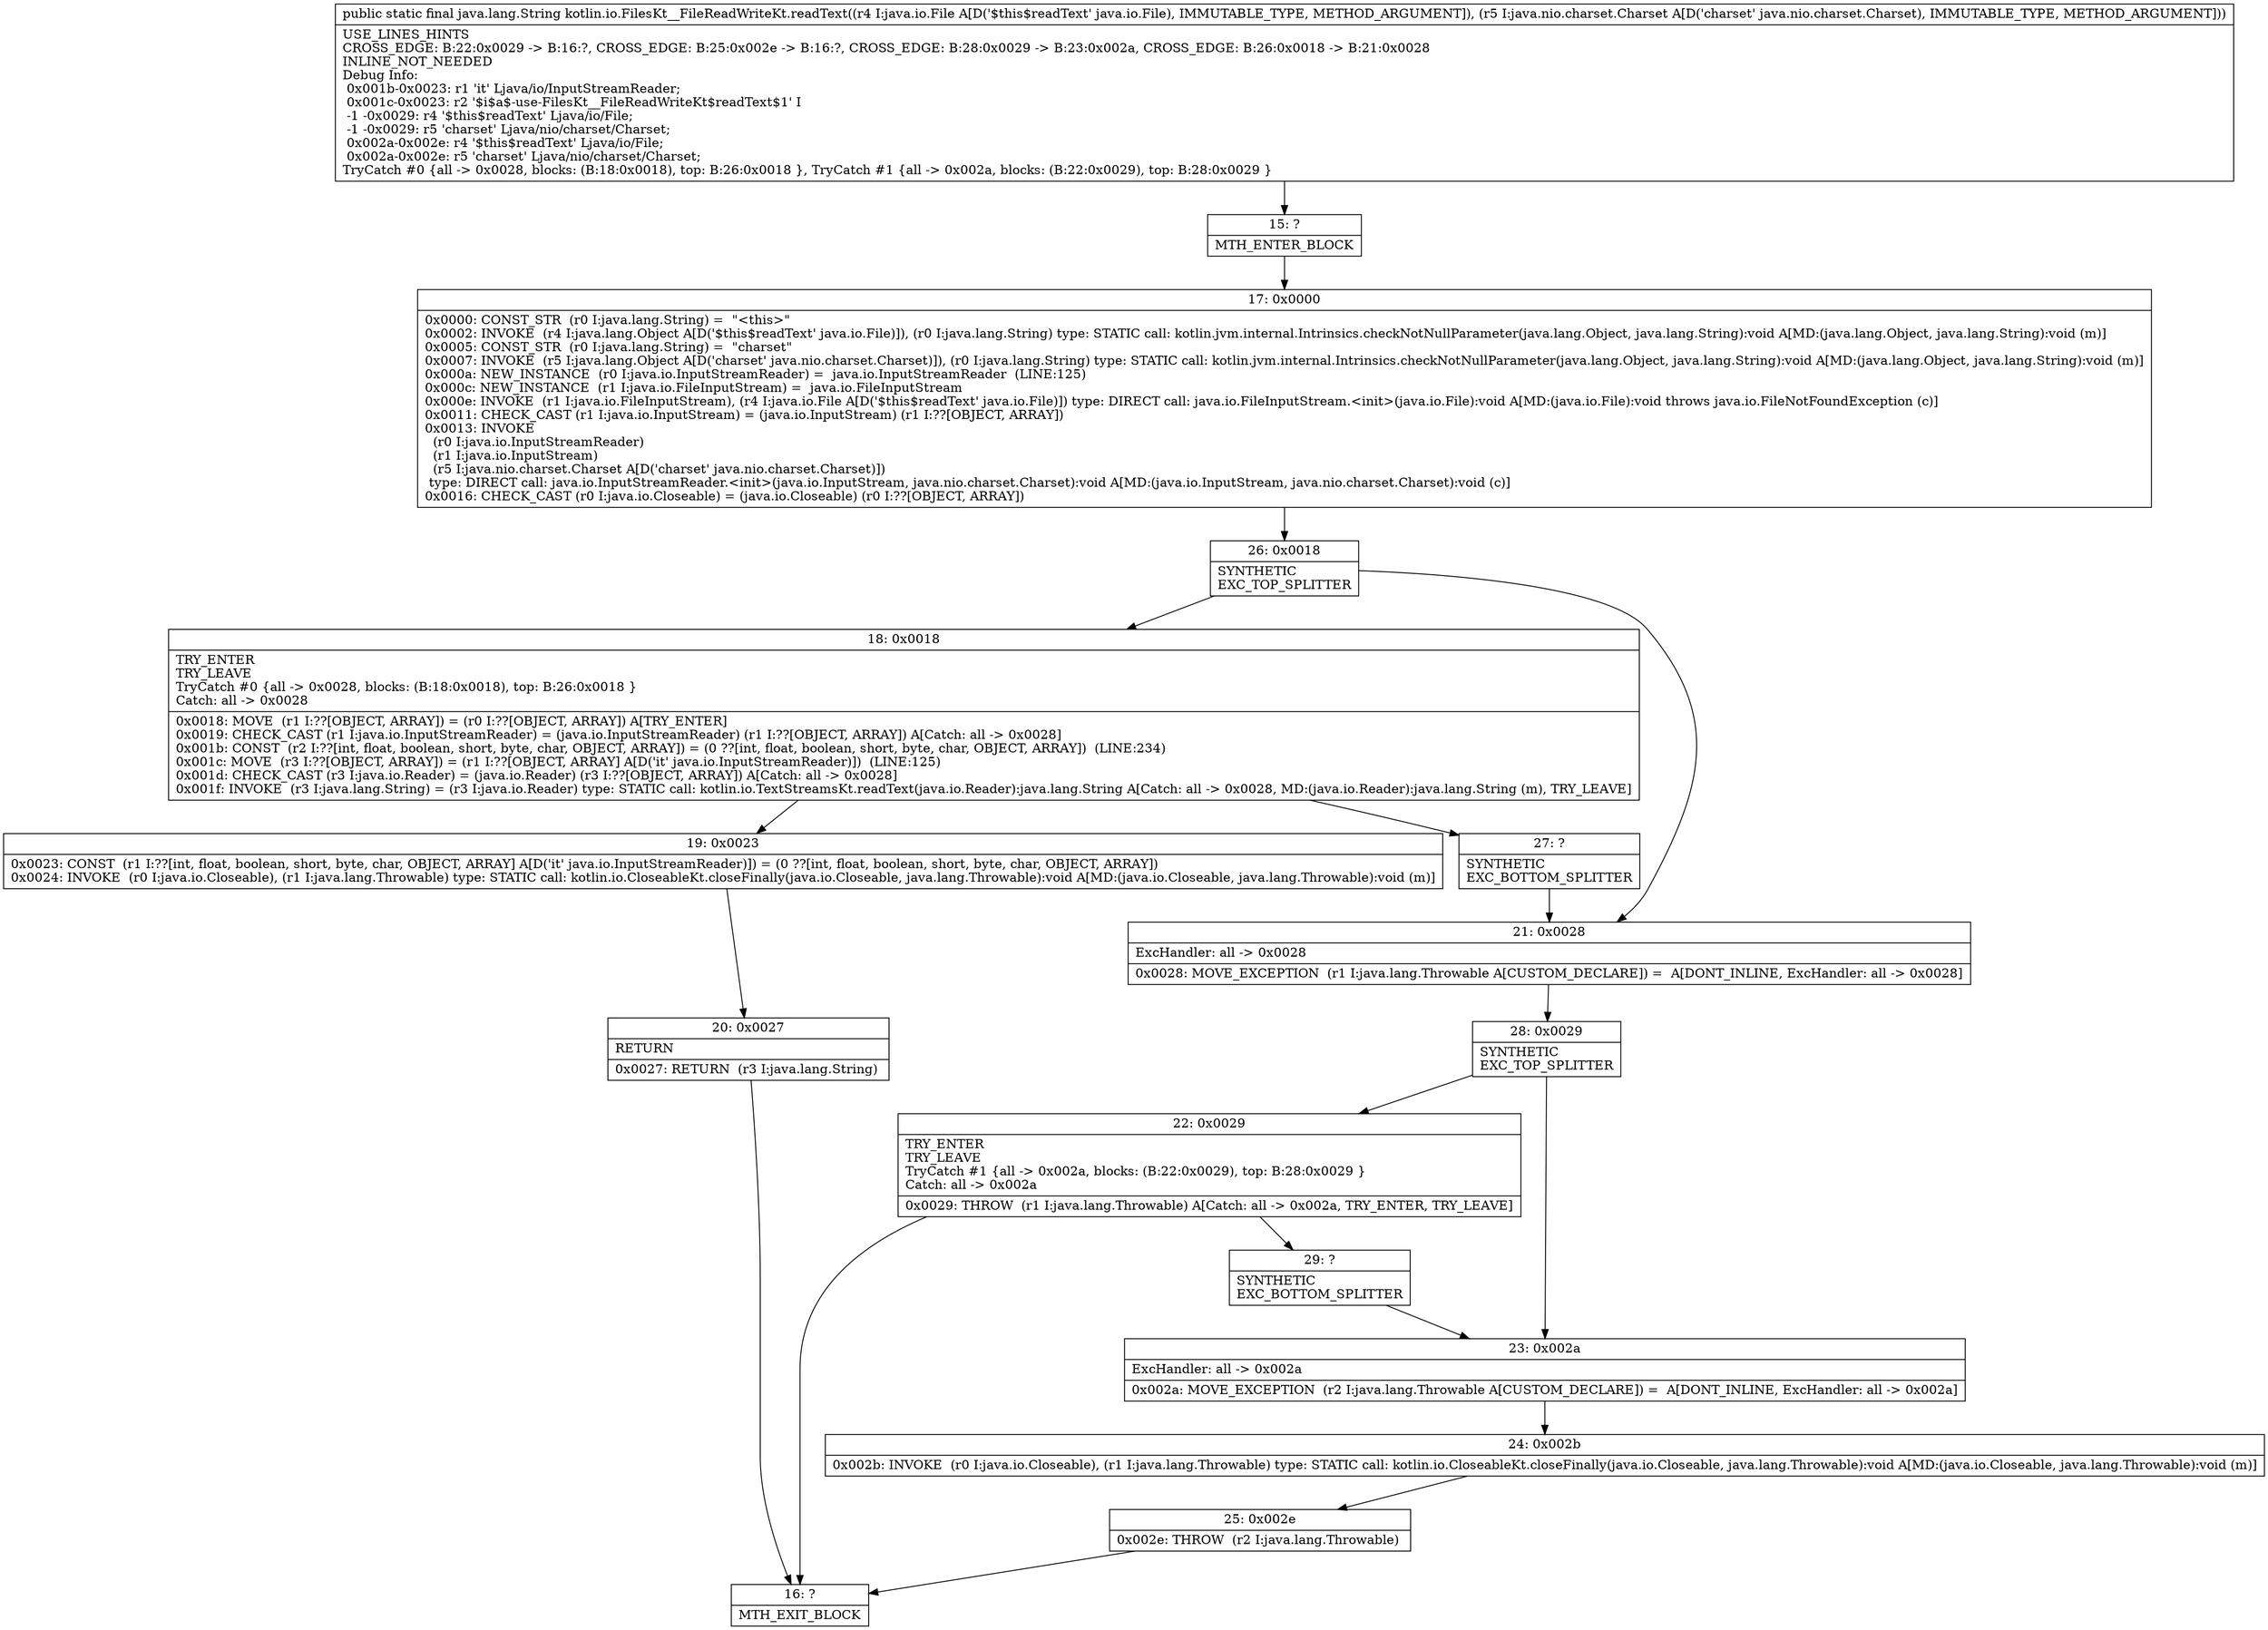 digraph "CFG forkotlin.io.FilesKt__FileReadWriteKt.readText(Ljava\/io\/File;Ljava\/nio\/charset\/Charset;)Ljava\/lang\/String;" {
Node_15 [shape=record,label="{15\:\ ?|MTH_ENTER_BLOCK\l}"];
Node_17 [shape=record,label="{17\:\ 0x0000|0x0000: CONST_STR  (r0 I:java.lang.String) =  \"\<this\>\" \l0x0002: INVOKE  (r4 I:java.lang.Object A[D('$this$readText' java.io.File)]), (r0 I:java.lang.String) type: STATIC call: kotlin.jvm.internal.Intrinsics.checkNotNullParameter(java.lang.Object, java.lang.String):void A[MD:(java.lang.Object, java.lang.String):void (m)]\l0x0005: CONST_STR  (r0 I:java.lang.String) =  \"charset\" \l0x0007: INVOKE  (r5 I:java.lang.Object A[D('charset' java.nio.charset.Charset)]), (r0 I:java.lang.String) type: STATIC call: kotlin.jvm.internal.Intrinsics.checkNotNullParameter(java.lang.Object, java.lang.String):void A[MD:(java.lang.Object, java.lang.String):void (m)]\l0x000a: NEW_INSTANCE  (r0 I:java.io.InputStreamReader) =  java.io.InputStreamReader  (LINE:125)\l0x000c: NEW_INSTANCE  (r1 I:java.io.FileInputStream) =  java.io.FileInputStream \l0x000e: INVOKE  (r1 I:java.io.FileInputStream), (r4 I:java.io.File A[D('$this$readText' java.io.File)]) type: DIRECT call: java.io.FileInputStream.\<init\>(java.io.File):void A[MD:(java.io.File):void throws java.io.FileNotFoundException (c)]\l0x0011: CHECK_CAST (r1 I:java.io.InputStream) = (java.io.InputStream) (r1 I:??[OBJECT, ARRAY]) \l0x0013: INVOKE  \l  (r0 I:java.io.InputStreamReader)\l  (r1 I:java.io.InputStream)\l  (r5 I:java.nio.charset.Charset A[D('charset' java.nio.charset.Charset)])\l type: DIRECT call: java.io.InputStreamReader.\<init\>(java.io.InputStream, java.nio.charset.Charset):void A[MD:(java.io.InputStream, java.nio.charset.Charset):void (c)]\l0x0016: CHECK_CAST (r0 I:java.io.Closeable) = (java.io.Closeable) (r0 I:??[OBJECT, ARRAY]) \l}"];
Node_26 [shape=record,label="{26\:\ 0x0018|SYNTHETIC\lEXC_TOP_SPLITTER\l}"];
Node_18 [shape=record,label="{18\:\ 0x0018|TRY_ENTER\lTRY_LEAVE\lTryCatch #0 \{all \-\> 0x0028, blocks: (B:18:0x0018), top: B:26:0x0018 \}\lCatch: all \-\> 0x0028\l|0x0018: MOVE  (r1 I:??[OBJECT, ARRAY]) = (r0 I:??[OBJECT, ARRAY]) A[TRY_ENTER]\l0x0019: CHECK_CAST (r1 I:java.io.InputStreamReader) = (java.io.InputStreamReader) (r1 I:??[OBJECT, ARRAY]) A[Catch: all \-\> 0x0028]\l0x001b: CONST  (r2 I:??[int, float, boolean, short, byte, char, OBJECT, ARRAY]) = (0 ??[int, float, boolean, short, byte, char, OBJECT, ARRAY])  (LINE:234)\l0x001c: MOVE  (r3 I:??[OBJECT, ARRAY]) = (r1 I:??[OBJECT, ARRAY] A[D('it' java.io.InputStreamReader)])  (LINE:125)\l0x001d: CHECK_CAST (r3 I:java.io.Reader) = (java.io.Reader) (r3 I:??[OBJECT, ARRAY]) A[Catch: all \-\> 0x0028]\l0x001f: INVOKE  (r3 I:java.lang.String) = (r3 I:java.io.Reader) type: STATIC call: kotlin.io.TextStreamsKt.readText(java.io.Reader):java.lang.String A[Catch: all \-\> 0x0028, MD:(java.io.Reader):java.lang.String (m), TRY_LEAVE]\l}"];
Node_19 [shape=record,label="{19\:\ 0x0023|0x0023: CONST  (r1 I:??[int, float, boolean, short, byte, char, OBJECT, ARRAY] A[D('it' java.io.InputStreamReader)]) = (0 ??[int, float, boolean, short, byte, char, OBJECT, ARRAY]) \l0x0024: INVOKE  (r0 I:java.io.Closeable), (r1 I:java.lang.Throwable) type: STATIC call: kotlin.io.CloseableKt.closeFinally(java.io.Closeable, java.lang.Throwable):void A[MD:(java.io.Closeable, java.lang.Throwable):void (m)]\l}"];
Node_20 [shape=record,label="{20\:\ 0x0027|RETURN\l|0x0027: RETURN  (r3 I:java.lang.String) \l}"];
Node_16 [shape=record,label="{16\:\ ?|MTH_EXIT_BLOCK\l}"];
Node_27 [shape=record,label="{27\:\ ?|SYNTHETIC\lEXC_BOTTOM_SPLITTER\l}"];
Node_21 [shape=record,label="{21\:\ 0x0028|ExcHandler: all \-\> 0x0028\l|0x0028: MOVE_EXCEPTION  (r1 I:java.lang.Throwable A[CUSTOM_DECLARE]) =  A[DONT_INLINE, ExcHandler: all \-\> 0x0028]\l}"];
Node_28 [shape=record,label="{28\:\ 0x0029|SYNTHETIC\lEXC_TOP_SPLITTER\l}"];
Node_22 [shape=record,label="{22\:\ 0x0029|TRY_ENTER\lTRY_LEAVE\lTryCatch #1 \{all \-\> 0x002a, blocks: (B:22:0x0029), top: B:28:0x0029 \}\lCatch: all \-\> 0x002a\l|0x0029: THROW  (r1 I:java.lang.Throwable) A[Catch: all \-\> 0x002a, TRY_ENTER, TRY_LEAVE]\l}"];
Node_29 [shape=record,label="{29\:\ ?|SYNTHETIC\lEXC_BOTTOM_SPLITTER\l}"];
Node_23 [shape=record,label="{23\:\ 0x002a|ExcHandler: all \-\> 0x002a\l|0x002a: MOVE_EXCEPTION  (r2 I:java.lang.Throwable A[CUSTOM_DECLARE]) =  A[DONT_INLINE, ExcHandler: all \-\> 0x002a]\l}"];
Node_24 [shape=record,label="{24\:\ 0x002b|0x002b: INVOKE  (r0 I:java.io.Closeable), (r1 I:java.lang.Throwable) type: STATIC call: kotlin.io.CloseableKt.closeFinally(java.io.Closeable, java.lang.Throwable):void A[MD:(java.io.Closeable, java.lang.Throwable):void (m)]\l}"];
Node_25 [shape=record,label="{25\:\ 0x002e|0x002e: THROW  (r2 I:java.lang.Throwable) \l}"];
MethodNode[shape=record,label="{public static final java.lang.String kotlin.io.FilesKt__FileReadWriteKt.readText((r4 I:java.io.File A[D('$this$readText' java.io.File), IMMUTABLE_TYPE, METHOD_ARGUMENT]), (r5 I:java.nio.charset.Charset A[D('charset' java.nio.charset.Charset), IMMUTABLE_TYPE, METHOD_ARGUMENT]))  | USE_LINES_HINTS\lCROSS_EDGE: B:22:0x0029 \-\> B:16:?, CROSS_EDGE: B:25:0x002e \-\> B:16:?, CROSS_EDGE: B:28:0x0029 \-\> B:23:0x002a, CROSS_EDGE: B:26:0x0018 \-\> B:21:0x0028\lINLINE_NOT_NEEDED\lDebug Info:\l  0x001b\-0x0023: r1 'it' Ljava\/io\/InputStreamReader;\l  0x001c\-0x0023: r2 '$i$a$\-use\-FilesKt__FileReadWriteKt$readText$1' I\l  \-1 \-0x0029: r4 '$this$readText' Ljava\/io\/File;\l  \-1 \-0x0029: r5 'charset' Ljava\/nio\/charset\/Charset;\l  0x002a\-0x002e: r4 '$this$readText' Ljava\/io\/File;\l  0x002a\-0x002e: r5 'charset' Ljava\/nio\/charset\/Charset;\lTryCatch #0 \{all \-\> 0x0028, blocks: (B:18:0x0018), top: B:26:0x0018 \}, TryCatch #1 \{all \-\> 0x002a, blocks: (B:22:0x0029), top: B:28:0x0029 \}\l}"];
MethodNode -> Node_15;Node_15 -> Node_17;
Node_17 -> Node_26;
Node_26 -> Node_18;
Node_26 -> Node_21;
Node_18 -> Node_19;
Node_18 -> Node_27;
Node_19 -> Node_20;
Node_20 -> Node_16;
Node_27 -> Node_21;
Node_21 -> Node_28;
Node_28 -> Node_22;
Node_28 -> Node_23;
Node_22 -> Node_16;
Node_22 -> Node_29;
Node_29 -> Node_23;
Node_23 -> Node_24;
Node_24 -> Node_25;
Node_25 -> Node_16;
}

